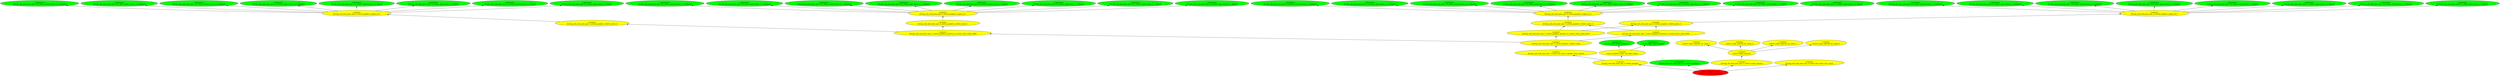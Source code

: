 digraph {
rankdir="BT"
ss_tail_light_empty_unflipped [fillcolor=green style="filled" label="<spriteset>\nss_tail_light_empty_unflipped"]
ss_tail_light_empty_flipped [fillcolor=green style="filled" label="<spriteset>\nss_tail_light_empty_flipped"]
switch_graphics_layer_tail_light_empty [fillcolor=yellow style="filled" label="<switch>\nswitch_graphics_layer_tail_light_empty"]
switch_cargo_capacity_by_cargo_0 [fillcolor=yellow style="filled" label="<switch>\nswitch_cargo_capacity_by_cargo_0"]
switch_cargo_capacity_by_cargo_1 [fillcolor=yellow style="filled" label="<switch>\nswitch_cargo_capacity_by_cargo_1"]
switch_cargo_capacity_by_cargo_2 [fillcolor=yellow style="filled" label="<switch>\nswitch_cargo_capacity_by_cargo_2"]
switch_cargo_capacity_by_cargo_3 [fillcolor=yellow style="filled" label="<switch>\nswitch_cargo_capacity_by_cargo_3"]
switch_cargo_capacity [fillcolor=yellow style="filled" label="<switch>\nswitch_cargo_capacity"]
driving_cab_mail_pony_gen_5_ss_doors_closed_livery_1_0_unflipped [fillcolor=green style="filled" label="<spriteset>\ndriving_cab_mail_pony_gen_5_ss_doors_closed_livery_1_0_unflipped"]
driving_cab_mail_pony_gen_5_ss_doors_open_livery_1_0_unflipped [fillcolor=green style="filled" label="<spriteset>\ndriving_cab_mail_pony_gen_5_ss_doors_open_livery_1_0_unflipped"]
driving_cab_mail_pony_gen_5_ss_doors_closed_livery_2_0_unflipped [fillcolor=green style="filled" label="<spriteset>\ndriving_cab_mail_pony_gen_5_ss_doors_closed_livery_2_0_unflipped"]
driving_cab_mail_pony_gen_5_ss_doors_open_livery_2_0_unflipped [fillcolor=green style="filled" label="<spriteset>\ndriving_cab_mail_pony_gen_5_ss_doors_open_livery_2_0_unflipped"]
driving_cab_mail_pony_gen_5_ss_doors_closed_livery_1_0_flipped [fillcolor=green style="filled" label="<spriteset>\ndriving_cab_mail_pony_gen_5_ss_doors_closed_livery_1_0_flipped"]
driving_cab_mail_pony_gen_5_ss_doors_open_livery_1_0_flipped [fillcolor=green style="filled" label="<spriteset>\ndriving_cab_mail_pony_gen_5_ss_doors_open_livery_1_0_flipped"]
driving_cab_mail_pony_gen_5_ss_doors_closed_livery_2_0_flipped [fillcolor=green style="filled" label="<spriteset>\ndriving_cab_mail_pony_gen_5_ss_doors_closed_livery_2_0_flipped"]
driving_cab_mail_pony_gen_5_ss_doors_open_livery_2_0_flipped [fillcolor=green style="filled" label="<spriteset>\ndriving_cab_mail_pony_gen_5_ss_doors_open_livery_2_0_flipped"]
driving_cab_mail_pony_gen_5_switch_graphics_engine_id_0 [fillcolor=yellow style="filled" label="<switch>\ndriving_cab_mail_pony_gen_5_switch_graphics_engine_id_0"]
driving_cab_mail_pony_gen_5_switch_graphics_vehicle_layers_0 [fillcolor=yellow style="filled" label="<switch>\ndriving_cab_mail_pony_gen_5_switch_graphics_vehicle_layers_0"]
driving_cab_mail_pony_gen_5_ss_doors_closed_livery_1_1_unflipped [fillcolor=green style="filled" label="<spriteset>\ndriving_cab_mail_pony_gen_5_ss_doors_closed_livery_1_1_unflipped"]
driving_cab_mail_pony_gen_5_ss_doors_open_livery_1_1_unflipped [fillcolor=green style="filled" label="<spriteset>\ndriving_cab_mail_pony_gen_5_ss_doors_open_livery_1_1_unflipped"]
driving_cab_mail_pony_gen_5_ss_doors_closed_livery_2_1_unflipped [fillcolor=green style="filled" label="<spriteset>\ndriving_cab_mail_pony_gen_5_ss_doors_closed_livery_2_1_unflipped"]
driving_cab_mail_pony_gen_5_ss_doors_open_livery_2_1_unflipped [fillcolor=green style="filled" label="<spriteset>\ndriving_cab_mail_pony_gen_5_ss_doors_open_livery_2_1_unflipped"]
driving_cab_mail_pony_gen_5_ss_doors_closed_livery_1_1_flipped [fillcolor=green style="filled" label="<spriteset>\ndriving_cab_mail_pony_gen_5_ss_doors_closed_livery_1_1_flipped"]
driving_cab_mail_pony_gen_5_ss_doors_open_livery_1_1_flipped [fillcolor=green style="filled" label="<spriteset>\ndriving_cab_mail_pony_gen_5_ss_doors_open_livery_1_1_flipped"]
driving_cab_mail_pony_gen_5_ss_doors_closed_livery_2_1_flipped [fillcolor=green style="filled" label="<spriteset>\ndriving_cab_mail_pony_gen_5_ss_doors_closed_livery_2_1_flipped"]
driving_cab_mail_pony_gen_5_ss_doors_open_livery_2_1_flipped [fillcolor=green style="filled" label="<spriteset>\ndriving_cab_mail_pony_gen_5_ss_doors_open_livery_2_1_flipped"]
driving_cab_mail_pony_gen_5_switch_graphics_engine_id_1 [fillcolor=yellow style="filled" label="<switch>\ndriving_cab_mail_pony_gen_5_switch_graphics_engine_id_1"]
driving_cab_mail_pony_gen_5_switch_graphics_vehicle_layers_1 [fillcolor=yellow style="filled" label="<switch>\ndriving_cab_mail_pony_gen_5_switch_graphics_vehicle_layers_1"]
driving_cab_mail_pony_gen_5_ss_doors_closed_livery_1_2_unflipped [fillcolor=green style="filled" label="<spriteset>\ndriving_cab_mail_pony_gen_5_ss_doors_closed_livery_1_2_unflipped"]
driving_cab_mail_pony_gen_5_ss_doors_open_livery_1_2_unflipped [fillcolor=green style="filled" label="<spriteset>\ndriving_cab_mail_pony_gen_5_ss_doors_open_livery_1_2_unflipped"]
driving_cab_mail_pony_gen_5_ss_doors_closed_livery_2_2_unflipped [fillcolor=green style="filled" label="<spriteset>\ndriving_cab_mail_pony_gen_5_ss_doors_closed_livery_2_2_unflipped"]
driving_cab_mail_pony_gen_5_ss_doors_open_livery_2_2_unflipped [fillcolor=green style="filled" label="<spriteset>\ndriving_cab_mail_pony_gen_5_ss_doors_open_livery_2_2_unflipped"]
driving_cab_mail_pony_gen_5_ss_doors_closed_livery_1_2_flipped [fillcolor=green style="filled" label="<spriteset>\ndriving_cab_mail_pony_gen_5_ss_doors_closed_livery_1_2_flipped"]
driving_cab_mail_pony_gen_5_ss_doors_open_livery_1_2_flipped [fillcolor=green style="filled" label="<spriteset>\ndriving_cab_mail_pony_gen_5_ss_doors_open_livery_1_2_flipped"]
driving_cab_mail_pony_gen_5_ss_doors_closed_livery_2_2_flipped [fillcolor=green style="filled" label="<spriteset>\ndriving_cab_mail_pony_gen_5_ss_doors_closed_livery_2_2_flipped"]
driving_cab_mail_pony_gen_5_ss_doors_open_livery_2_2_flipped [fillcolor=green style="filled" label="<spriteset>\ndriving_cab_mail_pony_gen_5_ss_doors_open_livery_2_2_flipped"]
driving_cab_mail_pony_gen_5_switch_graphics_engine_id_2 [fillcolor=yellow style="filled" label="<switch>\ndriving_cab_mail_pony_gen_5_switch_graphics_engine_id_2"]
driving_cab_mail_pony_gen_5_switch_graphics_vehicle_layers_2 [fillcolor=yellow style="filled" label="<switch>\ndriving_cab_mail_pony_gen_5_switch_graphics_vehicle_layers_2"]
driving_cab_mail_pony_gen_5_ss_doors_closed_livery_1_3_unflipped [fillcolor=green style="filled" label="<spriteset>\ndriving_cab_mail_pony_gen_5_ss_doors_closed_livery_1_3_unflipped"]
driving_cab_mail_pony_gen_5_ss_doors_open_livery_1_3_unflipped [fillcolor=green style="filled" label="<spriteset>\ndriving_cab_mail_pony_gen_5_ss_doors_open_livery_1_3_unflipped"]
driving_cab_mail_pony_gen_5_ss_doors_closed_livery_2_3_unflipped [fillcolor=green style="filled" label="<spriteset>\ndriving_cab_mail_pony_gen_5_ss_doors_closed_livery_2_3_unflipped"]
driving_cab_mail_pony_gen_5_ss_doors_open_livery_2_3_unflipped [fillcolor=green style="filled" label="<spriteset>\ndriving_cab_mail_pony_gen_5_ss_doors_open_livery_2_3_unflipped"]
driving_cab_mail_pony_gen_5_ss_doors_closed_livery_1_3_flipped [fillcolor=green style="filled" label="<spriteset>\ndriving_cab_mail_pony_gen_5_ss_doors_closed_livery_1_3_flipped"]
driving_cab_mail_pony_gen_5_ss_doors_open_livery_1_3_flipped [fillcolor=green style="filled" label="<spriteset>\ndriving_cab_mail_pony_gen_5_ss_doors_open_livery_1_3_flipped"]
driving_cab_mail_pony_gen_5_ss_doors_closed_livery_2_3_flipped [fillcolor=green style="filled" label="<spriteset>\ndriving_cab_mail_pony_gen_5_ss_doors_closed_livery_2_3_flipped"]
driving_cab_mail_pony_gen_5_ss_doors_open_livery_2_3_flipped [fillcolor=green style="filled" label="<spriteset>\ndriving_cab_mail_pony_gen_5_ss_doors_open_livery_2_3_flipped"]
driving_cab_mail_pony_gen_5_switch_graphics_engine_id_3 [fillcolor=yellow style="filled" label="<switch>\ndriving_cab_mail_pony_gen_5_switch_graphics_engine_id_3"]
driving_cab_mail_pony_gen_5_switch_graphics_vehicle_layers_3 [fillcolor=yellow style="filled" label="<switch>\ndriving_cab_mail_pony_gen_5_switch_graphics_vehicle_layers_3"]
driving_cab_mail_pony_gen_5_switch_graphics_position_in_consist_entry_point_PASS [fillcolor=yellow style="filled" label="<switch>\ndriving_cab_mail_pony_gen_5_switch_graphics_position_in_consist_entry_point_PASS"]
driving_cab_mail_pony_gen_5_switch_graphics_position_in_consist_entry_point_MAIL [fillcolor=yellow style="filled" label="<switch>\ndriving_cab_mail_pony_gen_5_switch_graphics_position_in_consist_entry_point_MAIL"]
driving_cab_mail_pony_gen_5_switch_graphics_position_in_consist_entry_point_DFLT [fillcolor=yellow style="filled" label="<switch>\ndriving_cab_mail_pony_gen_5_switch_graphics_position_in_consist_entry_point_DFLT"]
driving_cab_mail_pony_gen_5_switch_graphics_vehicle_cargo [fillcolor=yellow style="filled" label="<switch>\ndriving_cab_mail_pony_gen_5_switch_graphics_vehicle_cargo"]
driving_cab_mail_pony_gen_5_ss_vehicle_purchase [fillcolor=green style="filled" label="<spriteset>\ndriving_cab_mail_pony_gen_5_ss_vehicle_purchase"]
driving_cab_mail_pony_gen_5_switch_set_layers_register_more_sprites [fillcolor=yellow style="filled" label="<switch>\ndriving_cab_mail_pony_gen_5_switch_set_layers_register_more_sprites"]
driving_cab_mail_pony_gen_5_switch_graphics [fillcolor=yellow style="filled" label="<switch>\ndriving_cab_mail_pony_gen_5_switch_graphics"]
driving_cab_mail_pony_gen_5_switch_cargo_capacity [fillcolor=yellow style="filled" label="<switch>\ndriving_cab_mail_pony_gen_5_switch_cargo_capacity"]
driving_cab_mail_pony_gen_5_switch_buy_menu_text_result [fillcolor=yellow style="filled" label="<switch>\ndriving_cab_mail_pony_gen_5_switch_buy_menu_text_result"]
driving_cab_mail_pony_gen_5 [fillcolor=red style="filled" label="<FEAT_TRAINS 3980>\ndriving_cab_mail_pony_gen_5"]
driving_cab_mail_pony_gen_5_switch_graphics_engine_id_3->driving_cab_mail_pony_gen_5_ss_doors_closed_livery_1_3_unflipped
driving_cab_mail_pony_gen_5_switch_set_layers_register_more_sprites->driving_cab_mail_pony_gen_5_switch_graphics_vehicle_cargo
driving_cab_mail_pony_gen_5_switch_graphics_engine_id_0->driving_cab_mail_pony_gen_5_ss_doors_open_livery_1_0_unflipped
driving_cab_mail_pony_gen_5_switch_graphics_engine_id_2->driving_cab_mail_pony_gen_5_ss_doors_closed_livery_2_2_unflipped
driving_cab_mail_pony_gen_5->driving_cab_mail_pony_gen_5_switch_graphics
driving_cab_mail_pony_gen_5_switch_graphics_engine_id_3->driving_cab_mail_pony_gen_5_ss_doors_closed_livery_2_3_unflipped
driving_cab_mail_pony_gen_5_switch_graphics->driving_cab_mail_pony_gen_5_switch_set_layers_register_more_sprites
driving_cab_mail_pony_gen_5_switch_graphics_position_in_consist_entry_point_DFLT->driving_cab_mail_pony_gen_5_switch_graphics_vehicle_layers_3
driving_cab_mail_pony_gen_5_switch_graphics->switch_graphics_layer_tail_light_empty
driving_cab_mail_pony_gen_5_switch_cargo_capacity->switch_cargo_capacity
driving_cab_mail_pony_gen_5_switch_graphics_engine_id_1->driving_cab_mail_pony_gen_5_ss_doors_open_livery_1_1_flipped
switch_graphics_layer_tail_light_empty->ss_tail_light_empty_flipped
driving_cab_mail_pony_gen_5_switch_graphics_engine_id_2->driving_cab_mail_pony_gen_5_ss_doors_open_livery_1_2_unflipped
driving_cab_mail_pony_gen_5->driving_cab_mail_pony_gen_5_switch_cargo_capacity
driving_cab_mail_pony_gen_5_switch_graphics_engine_id_3->driving_cab_mail_pony_gen_5_ss_doors_open_livery_2_3_flipped
driving_cab_mail_pony_gen_5_switch_graphics_vehicle_layers_3->driving_cab_mail_pony_gen_5_switch_graphics_engine_id_3
driving_cab_mail_pony_gen_5_switch_graphics_position_in_consist_entry_point_DFLT->driving_cab_mail_pony_gen_5_switch_graphics_vehicle_layers_2
switch_cargo_capacity->switch_cargo_capacity_by_cargo_1
driving_cab_mail_pony_gen_5_switch_graphics_engine_id_1->driving_cab_mail_pony_gen_5_ss_doors_closed_livery_1_1_unflipped
driving_cab_mail_pony_gen_5_switch_graphics_engine_id_3->driving_cab_mail_pony_gen_5_ss_doors_closed_livery_2_3_flipped
driving_cab_mail_pony_gen_5_switch_graphics_vehicle_layers_0->driving_cab_mail_pony_gen_5_switch_graphics_engine_id_0
driving_cab_mail_pony_gen_5_switch_graphics_vehicle_layers_1->driving_cab_mail_pony_gen_5_switch_graphics_engine_id_1
driving_cab_mail_pony_gen_5_switch_graphics_position_in_consist_entry_point_PASS->driving_cab_mail_pony_gen_5_switch_graphics_vehicle_layers_1
driving_cab_mail_pony_gen_5_switch_graphics_engine_id_3->driving_cab_mail_pony_gen_5_ss_doors_open_livery_1_3_unflipped
driving_cab_mail_pony_gen_5_switch_graphics_engine_id_1->driving_cab_mail_pony_gen_5_ss_doors_closed_livery_2_1_unflipped
driving_cab_mail_pony_gen_5_switch_graphics_engine_id_0->driving_cab_mail_pony_gen_5_ss_doors_closed_livery_2_0_flipped
driving_cab_mail_pony_gen_5->driving_cab_mail_pony_gen_5_ss_vehicle_purchase
driving_cab_mail_pony_gen_5_switch_graphics_engine_id_3->driving_cab_mail_pony_gen_5_ss_doors_open_livery_1_3_flipped
switch_cargo_capacity->switch_cargo_capacity_by_cargo_3
driving_cab_mail_pony_gen_5_switch_graphics_engine_id_1->driving_cab_mail_pony_gen_5_ss_doors_open_livery_2_1_unflipped
driving_cab_mail_pony_gen_5_switch_graphics_engine_id_0->driving_cab_mail_pony_gen_5_ss_doors_open_livery_1_0_flipped
switch_cargo_capacity->switch_cargo_capacity_by_cargo_0
driving_cab_mail_pony_gen_5_switch_graphics_vehicle_layers_2->driving_cab_mail_pony_gen_5_switch_graphics_engine_id_2
driving_cab_mail_pony_gen_5_switch_graphics_engine_id_1->driving_cab_mail_pony_gen_5_ss_doors_open_livery_2_1_flipped
driving_cab_mail_pony_gen_5_switch_graphics_position_in_consist_entry_point_PASS->driving_cab_mail_pony_gen_5_switch_graphics_vehicle_layers_0
driving_cab_mail_pony_gen_5_switch_graphics_engine_id_0->driving_cab_mail_pony_gen_5_ss_doors_open_livery_2_0_flipped
driving_cab_mail_pony_gen_5_switch_graphics_engine_id_2->driving_cab_mail_pony_gen_5_ss_doors_closed_livery_1_2_flipped
driving_cab_mail_pony_gen_5_switch_graphics_engine_id_0->driving_cab_mail_pony_gen_5_ss_doors_open_livery_2_0_unflipped
driving_cab_mail_pony_gen_5_switch_graphics_vehicle_cargo->driving_cab_mail_pony_gen_5_switch_graphics_position_in_consist_entry_point_MAIL
driving_cab_mail_pony_gen_5_switch_graphics_engine_id_3->driving_cab_mail_pony_gen_5_ss_doors_closed_livery_1_3_flipped
driving_cab_mail_pony_gen_5_switch_graphics_engine_id_2->driving_cab_mail_pony_gen_5_ss_doors_closed_livery_1_2_unflipped
switch_graphics_layer_tail_light_empty->ss_tail_light_empty_unflipped
driving_cab_mail_pony_gen_5_switch_graphics_vehicle_cargo->driving_cab_mail_pony_gen_5_switch_graphics_position_in_consist_entry_point_PASS
driving_cab_mail_pony_gen_5->driving_cab_mail_pony_gen_5_switch_buy_menu_text_result
driving_cab_mail_pony_gen_5_switch_graphics_engine_id_0->driving_cab_mail_pony_gen_5_ss_doors_closed_livery_2_0_unflipped
driving_cab_mail_pony_gen_5_switch_graphics_engine_id_1->driving_cab_mail_pony_gen_5_ss_doors_closed_livery_1_1_flipped
driving_cab_mail_pony_gen_5_switch_graphics_engine_id_2->driving_cab_mail_pony_gen_5_ss_doors_closed_livery_2_2_flipped
driving_cab_mail_pony_gen_5_switch_graphics_engine_id_3->driving_cab_mail_pony_gen_5_ss_doors_open_livery_2_3_unflipped
driving_cab_mail_pony_gen_5_switch_graphics_engine_id_1->driving_cab_mail_pony_gen_5_ss_doors_open_livery_1_1_unflipped
driving_cab_mail_pony_gen_5_switch_graphics_vehicle_cargo->driving_cab_mail_pony_gen_5_switch_graphics_position_in_consist_entry_point_DFLT
driving_cab_mail_pony_gen_5_switch_graphics_engine_id_2->driving_cab_mail_pony_gen_5_ss_doors_open_livery_2_2_flipped
driving_cab_mail_pony_gen_5_switch_graphics_engine_id_0->driving_cab_mail_pony_gen_5_ss_doors_closed_livery_1_0_flipped
driving_cab_mail_pony_gen_5_switch_graphics_engine_id_1->driving_cab_mail_pony_gen_5_ss_doors_closed_livery_2_1_flipped
switch_cargo_capacity->switch_cargo_capacity_by_cargo_2
driving_cab_mail_pony_gen_5_switch_graphics_position_in_consist_entry_point_MAIL->driving_cab_mail_pony_gen_5_switch_graphics_vehicle_layers_2
driving_cab_mail_pony_gen_5_switch_graphics_engine_id_2->driving_cab_mail_pony_gen_5_ss_doors_open_livery_1_2_flipped
driving_cab_mail_pony_gen_5_switch_graphics_position_in_consist_entry_point_MAIL->driving_cab_mail_pony_gen_5_switch_graphics_vehicle_layers_3
driving_cab_mail_pony_gen_5_switch_graphics_engine_id_0->driving_cab_mail_pony_gen_5_ss_doors_closed_livery_1_0_unflipped
driving_cab_mail_pony_gen_5_switch_graphics_engine_id_2->driving_cab_mail_pony_gen_5_ss_doors_open_livery_2_2_unflipped
}
